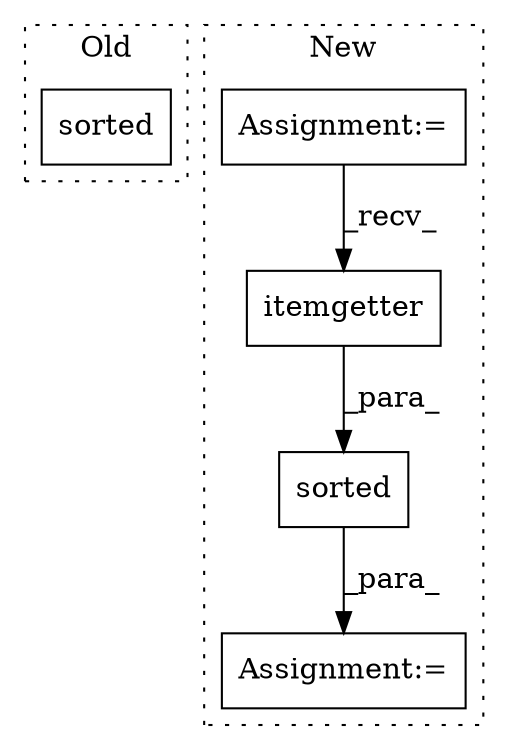 digraph G {
subgraph cluster0 {
1 [label="sorted" a="32" s="2776,2836" l="7,1" shape="box"];
label = "Old";
style="dotted";
}
subgraph cluster1 {
2 [label="itemgetter" a="32" s="3155,3173" l="11,1" shape="box"];
3 [label="sorted" a="32" s="3111,3174" l="7,1" shape="box"];
4 [label="Assignment:=" a="7" s="3183,3268" l="57,2" shape="box"];
5 [label="Assignment:=" a="7" s="2742" l="8" shape="box"];
label = "New";
style="dotted";
}
2 -> 3 [label="_para_"];
3 -> 4 [label="_para_"];
5 -> 2 [label="_recv_"];
}
